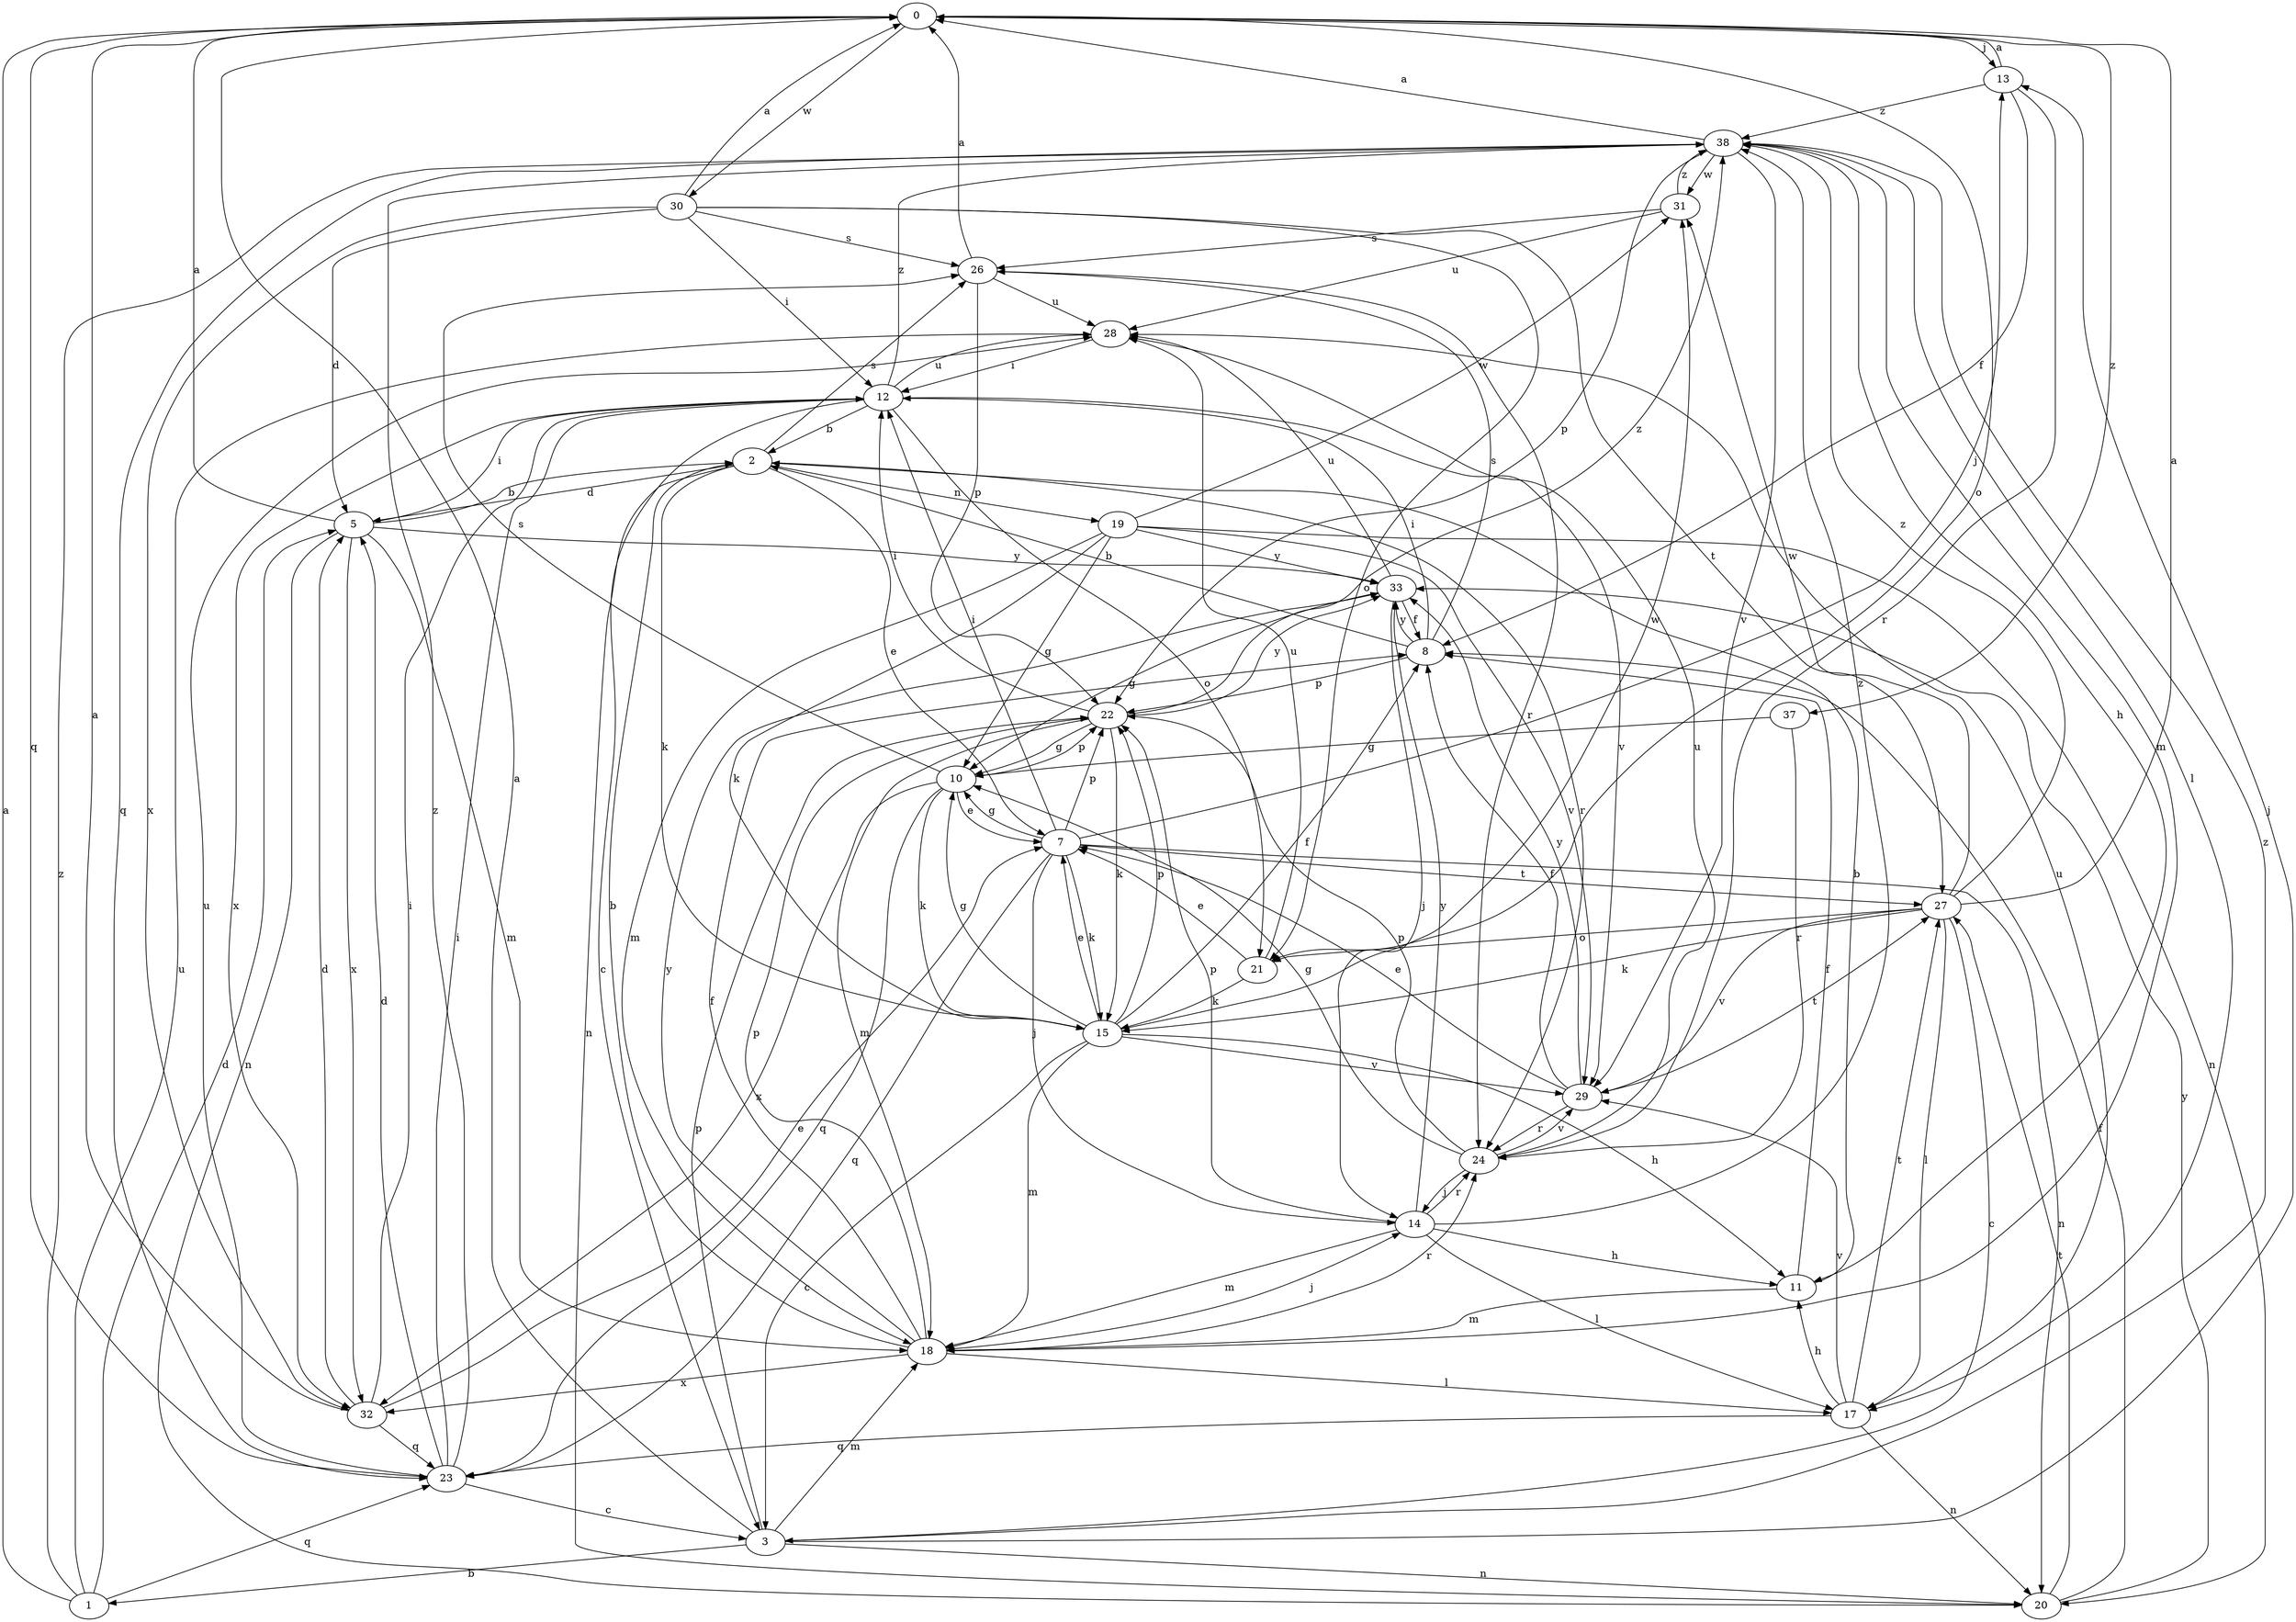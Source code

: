 strict digraph  {
0;
1;
2;
3;
5;
7;
8;
10;
11;
12;
13;
14;
15;
17;
18;
19;
20;
21;
22;
23;
24;
26;
27;
28;
29;
30;
31;
32;
33;
37;
38;
0 -> 13  [label=j];
0 -> 21  [label=o];
0 -> 23  [label=q];
0 -> 30  [label=w];
0 -> 37  [label=z];
1 -> 0  [label=a];
1 -> 5  [label=d];
1 -> 23  [label=q];
1 -> 28  [label=u];
1 -> 38  [label=z];
2 -> 5  [label=d];
2 -> 7  [label=e];
2 -> 15  [label=k];
2 -> 19  [label=n];
2 -> 20  [label=n];
2 -> 24  [label=r];
2 -> 26  [label=s];
3 -> 0  [label=a];
3 -> 1  [label=b];
3 -> 13  [label=j];
3 -> 18  [label=m];
3 -> 20  [label=n];
3 -> 22  [label=p];
3 -> 38  [label=z];
5 -> 0  [label=a];
5 -> 2  [label=b];
5 -> 12  [label=i];
5 -> 18  [label=m];
5 -> 20  [label=n];
5 -> 32  [label=x];
5 -> 33  [label=y];
7 -> 10  [label=g];
7 -> 12  [label=i];
7 -> 13  [label=j];
7 -> 14  [label=j];
7 -> 15  [label=k];
7 -> 20  [label=n];
7 -> 22  [label=p];
7 -> 23  [label=q];
7 -> 27  [label=t];
8 -> 2  [label=b];
8 -> 12  [label=i];
8 -> 22  [label=p];
8 -> 26  [label=s];
8 -> 33  [label=y];
10 -> 7  [label=e];
10 -> 15  [label=k];
10 -> 22  [label=p];
10 -> 23  [label=q];
10 -> 26  [label=s];
10 -> 32  [label=x];
11 -> 2  [label=b];
11 -> 8  [label=f];
11 -> 18  [label=m];
12 -> 2  [label=b];
12 -> 3  [label=c];
12 -> 21  [label=o];
12 -> 28  [label=u];
12 -> 29  [label=v];
12 -> 32  [label=x];
12 -> 38  [label=z];
13 -> 0  [label=a];
13 -> 8  [label=f];
13 -> 24  [label=r];
13 -> 38  [label=z];
14 -> 11  [label=h];
14 -> 17  [label=l];
14 -> 18  [label=m];
14 -> 22  [label=p];
14 -> 24  [label=r];
14 -> 33  [label=y];
14 -> 38  [label=z];
15 -> 3  [label=c];
15 -> 7  [label=e];
15 -> 8  [label=f];
15 -> 10  [label=g];
15 -> 11  [label=h];
15 -> 18  [label=m];
15 -> 22  [label=p];
15 -> 29  [label=v];
15 -> 31  [label=w];
17 -> 11  [label=h];
17 -> 20  [label=n];
17 -> 23  [label=q];
17 -> 27  [label=t];
17 -> 28  [label=u];
17 -> 29  [label=v];
18 -> 2  [label=b];
18 -> 8  [label=f];
18 -> 14  [label=j];
18 -> 17  [label=l];
18 -> 22  [label=p];
18 -> 24  [label=r];
18 -> 32  [label=x];
18 -> 33  [label=y];
19 -> 10  [label=g];
19 -> 15  [label=k];
19 -> 18  [label=m];
19 -> 20  [label=n];
19 -> 29  [label=v];
19 -> 31  [label=w];
19 -> 33  [label=y];
20 -> 8  [label=f];
20 -> 27  [label=t];
20 -> 33  [label=y];
21 -> 7  [label=e];
21 -> 15  [label=k];
21 -> 28  [label=u];
22 -> 10  [label=g];
22 -> 12  [label=i];
22 -> 15  [label=k];
22 -> 18  [label=m];
22 -> 33  [label=y];
22 -> 38  [label=z];
23 -> 3  [label=c];
23 -> 5  [label=d];
23 -> 12  [label=i];
23 -> 28  [label=u];
23 -> 38  [label=z];
24 -> 10  [label=g];
24 -> 14  [label=j];
24 -> 22  [label=p];
24 -> 28  [label=u];
24 -> 29  [label=v];
26 -> 0  [label=a];
26 -> 22  [label=p];
26 -> 24  [label=r];
26 -> 28  [label=u];
27 -> 0  [label=a];
27 -> 3  [label=c];
27 -> 15  [label=k];
27 -> 17  [label=l];
27 -> 21  [label=o];
27 -> 29  [label=v];
27 -> 31  [label=w];
27 -> 38  [label=z];
28 -> 12  [label=i];
29 -> 7  [label=e];
29 -> 8  [label=f];
29 -> 24  [label=r];
29 -> 27  [label=t];
29 -> 33  [label=y];
30 -> 0  [label=a];
30 -> 5  [label=d];
30 -> 12  [label=i];
30 -> 21  [label=o];
30 -> 26  [label=s];
30 -> 27  [label=t];
30 -> 32  [label=x];
31 -> 26  [label=s];
31 -> 28  [label=u];
31 -> 38  [label=z];
32 -> 0  [label=a];
32 -> 5  [label=d];
32 -> 7  [label=e];
32 -> 12  [label=i];
32 -> 23  [label=q];
33 -> 8  [label=f];
33 -> 10  [label=g];
33 -> 14  [label=j];
33 -> 28  [label=u];
37 -> 10  [label=g];
37 -> 24  [label=r];
38 -> 0  [label=a];
38 -> 11  [label=h];
38 -> 17  [label=l];
38 -> 18  [label=m];
38 -> 22  [label=p];
38 -> 23  [label=q];
38 -> 29  [label=v];
38 -> 31  [label=w];
}
